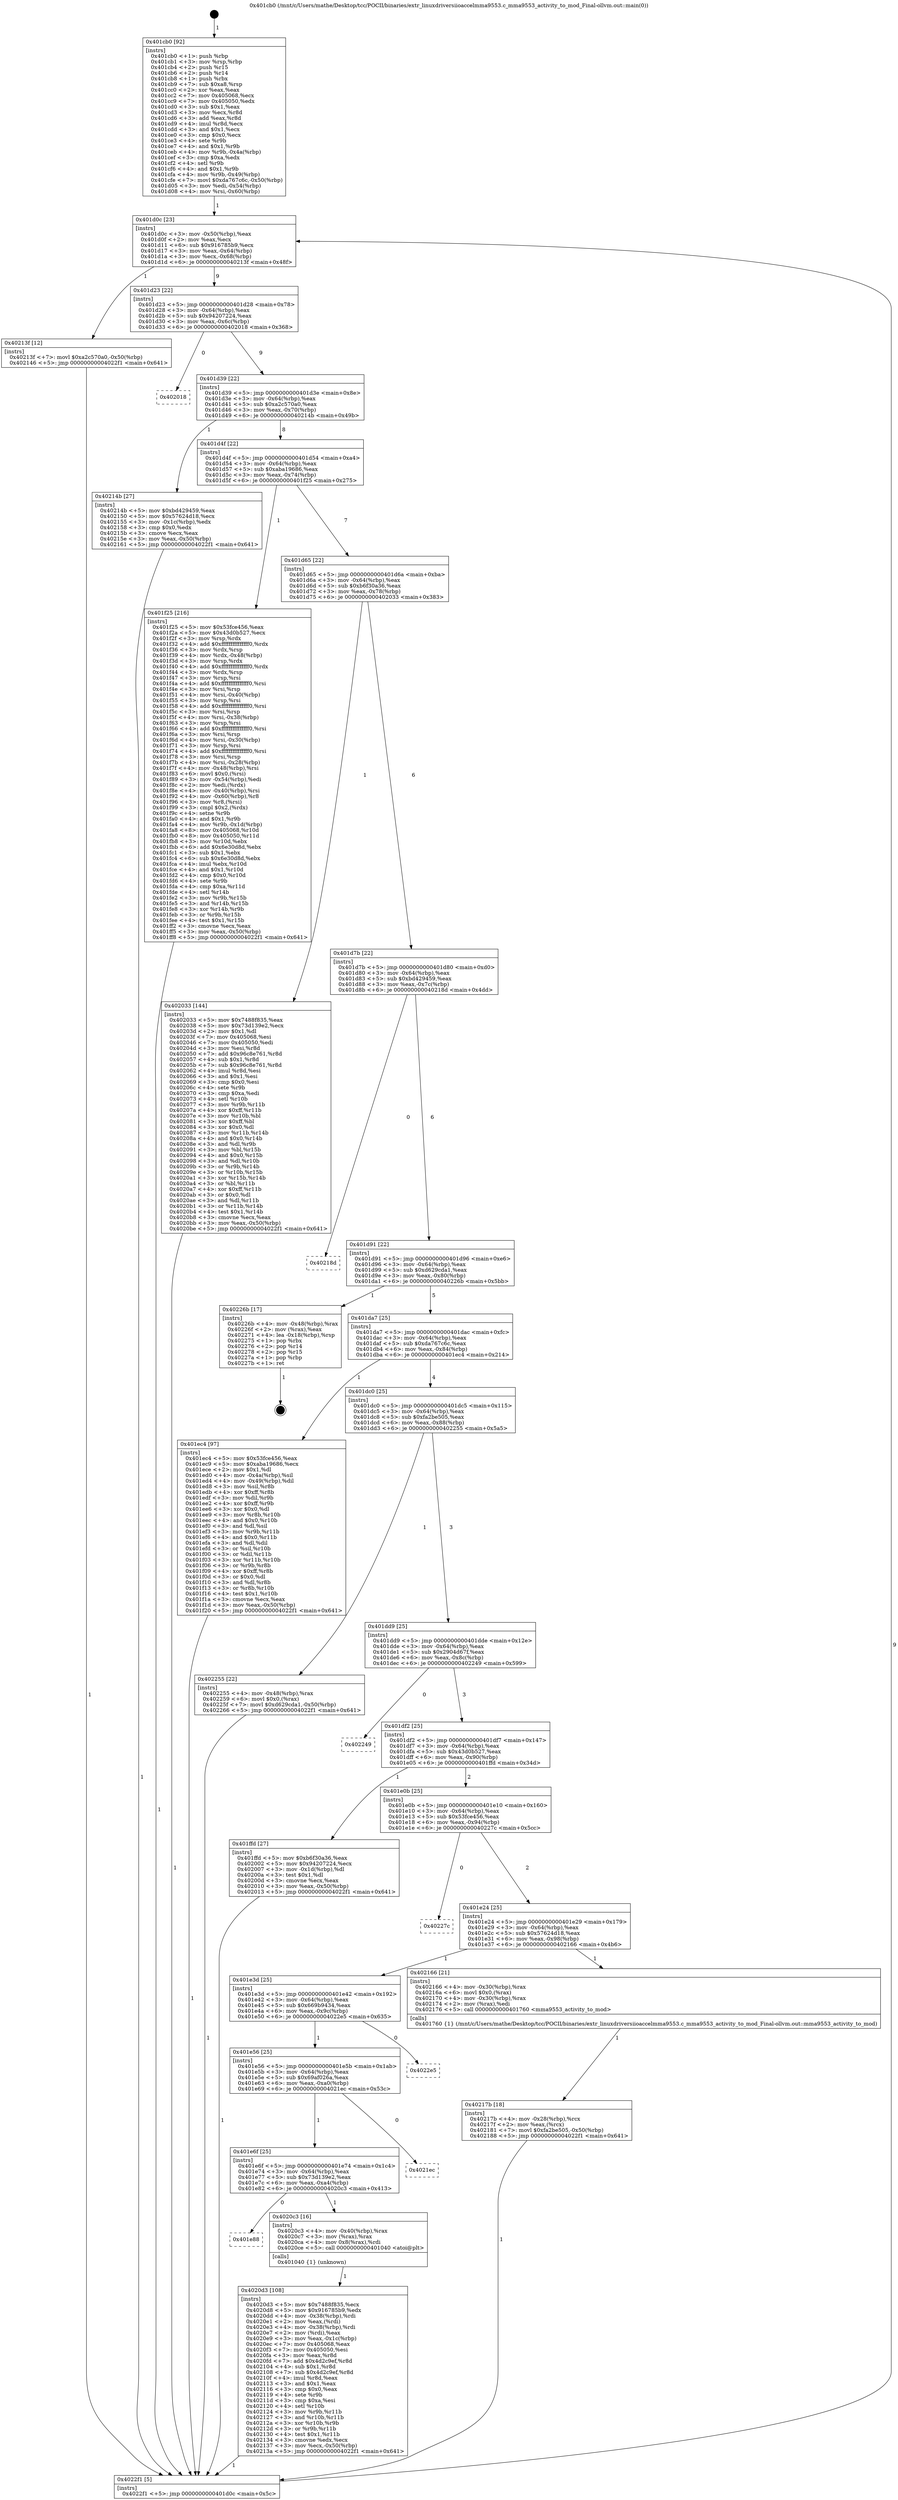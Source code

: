 digraph "0x401cb0" {
  label = "0x401cb0 (/mnt/c/Users/mathe/Desktop/tcc/POCII/binaries/extr_linuxdriversiioaccelmma9553.c_mma9553_activity_to_mod_Final-ollvm.out::main(0))"
  labelloc = "t"
  node[shape=record]

  Entry [label="",width=0.3,height=0.3,shape=circle,fillcolor=black,style=filled]
  "0x401d0c" [label="{
     0x401d0c [23]\l
     | [instrs]\l
     &nbsp;&nbsp;0x401d0c \<+3\>: mov -0x50(%rbp),%eax\l
     &nbsp;&nbsp;0x401d0f \<+2\>: mov %eax,%ecx\l
     &nbsp;&nbsp;0x401d11 \<+6\>: sub $0x916785b9,%ecx\l
     &nbsp;&nbsp;0x401d17 \<+3\>: mov %eax,-0x64(%rbp)\l
     &nbsp;&nbsp;0x401d1a \<+3\>: mov %ecx,-0x68(%rbp)\l
     &nbsp;&nbsp;0x401d1d \<+6\>: je 000000000040213f \<main+0x48f\>\l
  }"]
  "0x40213f" [label="{
     0x40213f [12]\l
     | [instrs]\l
     &nbsp;&nbsp;0x40213f \<+7\>: movl $0xa2c570a0,-0x50(%rbp)\l
     &nbsp;&nbsp;0x402146 \<+5\>: jmp 00000000004022f1 \<main+0x641\>\l
  }"]
  "0x401d23" [label="{
     0x401d23 [22]\l
     | [instrs]\l
     &nbsp;&nbsp;0x401d23 \<+5\>: jmp 0000000000401d28 \<main+0x78\>\l
     &nbsp;&nbsp;0x401d28 \<+3\>: mov -0x64(%rbp),%eax\l
     &nbsp;&nbsp;0x401d2b \<+5\>: sub $0x94207224,%eax\l
     &nbsp;&nbsp;0x401d30 \<+3\>: mov %eax,-0x6c(%rbp)\l
     &nbsp;&nbsp;0x401d33 \<+6\>: je 0000000000402018 \<main+0x368\>\l
  }"]
  Exit [label="",width=0.3,height=0.3,shape=circle,fillcolor=black,style=filled,peripheries=2]
  "0x402018" [label="{
     0x402018\l
  }", style=dashed]
  "0x401d39" [label="{
     0x401d39 [22]\l
     | [instrs]\l
     &nbsp;&nbsp;0x401d39 \<+5\>: jmp 0000000000401d3e \<main+0x8e\>\l
     &nbsp;&nbsp;0x401d3e \<+3\>: mov -0x64(%rbp),%eax\l
     &nbsp;&nbsp;0x401d41 \<+5\>: sub $0xa2c570a0,%eax\l
     &nbsp;&nbsp;0x401d46 \<+3\>: mov %eax,-0x70(%rbp)\l
     &nbsp;&nbsp;0x401d49 \<+6\>: je 000000000040214b \<main+0x49b\>\l
  }"]
  "0x40217b" [label="{
     0x40217b [18]\l
     | [instrs]\l
     &nbsp;&nbsp;0x40217b \<+4\>: mov -0x28(%rbp),%rcx\l
     &nbsp;&nbsp;0x40217f \<+2\>: mov %eax,(%rcx)\l
     &nbsp;&nbsp;0x402181 \<+7\>: movl $0xfa2be505,-0x50(%rbp)\l
     &nbsp;&nbsp;0x402188 \<+5\>: jmp 00000000004022f1 \<main+0x641\>\l
  }"]
  "0x40214b" [label="{
     0x40214b [27]\l
     | [instrs]\l
     &nbsp;&nbsp;0x40214b \<+5\>: mov $0xbd429459,%eax\l
     &nbsp;&nbsp;0x402150 \<+5\>: mov $0x57624d18,%ecx\l
     &nbsp;&nbsp;0x402155 \<+3\>: mov -0x1c(%rbp),%edx\l
     &nbsp;&nbsp;0x402158 \<+3\>: cmp $0x0,%edx\l
     &nbsp;&nbsp;0x40215b \<+3\>: cmove %ecx,%eax\l
     &nbsp;&nbsp;0x40215e \<+3\>: mov %eax,-0x50(%rbp)\l
     &nbsp;&nbsp;0x402161 \<+5\>: jmp 00000000004022f1 \<main+0x641\>\l
  }"]
  "0x401d4f" [label="{
     0x401d4f [22]\l
     | [instrs]\l
     &nbsp;&nbsp;0x401d4f \<+5\>: jmp 0000000000401d54 \<main+0xa4\>\l
     &nbsp;&nbsp;0x401d54 \<+3\>: mov -0x64(%rbp),%eax\l
     &nbsp;&nbsp;0x401d57 \<+5\>: sub $0xaba19686,%eax\l
     &nbsp;&nbsp;0x401d5c \<+3\>: mov %eax,-0x74(%rbp)\l
     &nbsp;&nbsp;0x401d5f \<+6\>: je 0000000000401f25 \<main+0x275\>\l
  }"]
  "0x4020d3" [label="{
     0x4020d3 [108]\l
     | [instrs]\l
     &nbsp;&nbsp;0x4020d3 \<+5\>: mov $0x7488f835,%ecx\l
     &nbsp;&nbsp;0x4020d8 \<+5\>: mov $0x916785b9,%edx\l
     &nbsp;&nbsp;0x4020dd \<+4\>: mov -0x38(%rbp),%rdi\l
     &nbsp;&nbsp;0x4020e1 \<+2\>: mov %eax,(%rdi)\l
     &nbsp;&nbsp;0x4020e3 \<+4\>: mov -0x38(%rbp),%rdi\l
     &nbsp;&nbsp;0x4020e7 \<+2\>: mov (%rdi),%eax\l
     &nbsp;&nbsp;0x4020e9 \<+3\>: mov %eax,-0x1c(%rbp)\l
     &nbsp;&nbsp;0x4020ec \<+7\>: mov 0x405068,%eax\l
     &nbsp;&nbsp;0x4020f3 \<+7\>: mov 0x405050,%esi\l
     &nbsp;&nbsp;0x4020fa \<+3\>: mov %eax,%r8d\l
     &nbsp;&nbsp;0x4020fd \<+7\>: add $0x4d2c9ef,%r8d\l
     &nbsp;&nbsp;0x402104 \<+4\>: sub $0x1,%r8d\l
     &nbsp;&nbsp;0x402108 \<+7\>: sub $0x4d2c9ef,%r8d\l
     &nbsp;&nbsp;0x40210f \<+4\>: imul %r8d,%eax\l
     &nbsp;&nbsp;0x402113 \<+3\>: and $0x1,%eax\l
     &nbsp;&nbsp;0x402116 \<+3\>: cmp $0x0,%eax\l
     &nbsp;&nbsp;0x402119 \<+4\>: sete %r9b\l
     &nbsp;&nbsp;0x40211d \<+3\>: cmp $0xa,%esi\l
     &nbsp;&nbsp;0x402120 \<+4\>: setl %r10b\l
     &nbsp;&nbsp;0x402124 \<+3\>: mov %r9b,%r11b\l
     &nbsp;&nbsp;0x402127 \<+3\>: and %r10b,%r11b\l
     &nbsp;&nbsp;0x40212a \<+3\>: xor %r10b,%r9b\l
     &nbsp;&nbsp;0x40212d \<+3\>: or %r9b,%r11b\l
     &nbsp;&nbsp;0x402130 \<+4\>: test $0x1,%r11b\l
     &nbsp;&nbsp;0x402134 \<+3\>: cmovne %edx,%ecx\l
     &nbsp;&nbsp;0x402137 \<+3\>: mov %ecx,-0x50(%rbp)\l
     &nbsp;&nbsp;0x40213a \<+5\>: jmp 00000000004022f1 \<main+0x641\>\l
  }"]
  "0x401f25" [label="{
     0x401f25 [216]\l
     | [instrs]\l
     &nbsp;&nbsp;0x401f25 \<+5\>: mov $0x53fce456,%eax\l
     &nbsp;&nbsp;0x401f2a \<+5\>: mov $0x43d0b527,%ecx\l
     &nbsp;&nbsp;0x401f2f \<+3\>: mov %rsp,%rdx\l
     &nbsp;&nbsp;0x401f32 \<+4\>: add $0xfffffffffffffff0,%rdx\l
     &nbsp;&nbsp;0x401f36 \<+3\>: mov %rdx,%rsp\l
     &nbsp;&nbsp;0x401f39 \<+4\>: mov %rdx,-0x48(%rbp)\l
     &nbsp;&nbsp;0x401f3d \<+3\>: mov %rsp,%rdx\l
     &nbsp;&nbsp;0x401f40 \<+4\>: add $0xfffffffffffffff0,%rdx\l
     &nbsp;&nbsp;0x401f44 \<+3\>: mov %rdx,%rsp\l
     &nbsp;&nbsp;0x401f47 \<+3\>: mov %rsp,%rsi\l
     &nbsp;&nbsp;0x401f4a \<+4\>: add $0xfffffffffffffff0,%rsi\l
     &nbsp;&nbsp;0x401f4e \<+3\>: mov %rsi,%rsp\l
     &nbsp;&nbsp;0x401f51 \<+4\>: mov %rsi,-0x40(%rbp)\l
     &nbsp;&nbsp;0x401f55 \<+3\>: mov %rsp,%rsi\l
     &nbsp;&nbsp;0x401f58 \<+4\>: add $0xfffffffffffffff0,%rsi\l
     &nbsp;&nbsp;0x401f5c \<+3\>: mov %rsi,%rsp\l
     &nbsp;&nbsp;0x401f5f \<+4\>: mov %rsi,-0x38(%rbp)\l
     &nbsp;&nbsp;0x401f63 \<+3\>: mov %rsp,%rsi\l
     &nbsp;&nbsp;0x401f66 \<+4\>: add $0xfffffffffffffff0,%rsi\l
     &nbsp;&nbsp;0x401f6a \<+3\>: mov %rsi,%rsp\l
     &nbsp;&nbsp;0x401f6d \<+4\>: mov %rsi,-0x30(%rbp)\l
     &nbsp;&nbsp;0x401f71 \<+3\>: mov %rsp,%rsi\l
     &nbsp;&nbsp;0x401f74 \<+4\>: add $0xfffffffffffffff0,%rsi\l
     &nbsp;&nbsp;0x401f78 \<+3\>: mov %rsi,%rsp\l
     &nbsp;&nbsp;0x401f7b \<+4\>: mov %rsi,-0x28(%rbp)\l
     &nbsp;&nbsp;0x401f7f \<+4\>: mov -0x48(%rbp),%rsi\l
     &nbsp;&nbsp;0x401f83 \<+6\>: movl $0x0,(%rsi)\l
     &nbsp;&nbsp;0x401f89 \<+3\>: mov -0x54(%rbp),%edi\l
     &nbsp;&nbsp;0x401f8c \<+2\>: mov %edi,(%rdx)\l
     &nbsp;&nbsp;0x401f8e \<+4\>: mov -0x40(%rbp),%rsi\l
     &nbsp;&nbsp;0x401f92 \<+4\>: mov -0x60(%rbp),%r8\l
     &nbsp;&nbsp;0x401f96 \<+3\>: mov %r8,(%rsi)\l
     &nbsp;&nbsp;0x401f99 \<+3\>: cmpl $0x2,(%rdx)\l
     &nbsp;&nbsp;0x401f9c \<+4\>: setne %r9b\l
     &nbsp;&nbsp;0x401fa0 \<+4\>: and $0x1,%r9b\l
     &nbsp;&nbsp;0x401fa4 \<+4\>: mov %r9b,-0x1d(%rbp)\l
     &nbsp;&nbsp;0x401fa8 \<+8\>: mov 0x405068,%r10d\l
     &nbsp;&nbsp;0x401fb0 \<+8\>: mov 0x405050,%r11d\l
     &nbsp;&nbsp;0x401fb8 \<+3\>: mov %r10d,%ebx\l
     &nbsp;&nbsp;0x401fbb \<+6\>: add $0x6e30d8d,%ebx\l
     &nbsp;&nbsp;0x401fc1 \<+3\>: sub $0x1,%ebx\l
     &nbsp;&nbsp;0x401fc4 \<+6\>: sub $0x6e30d8d,%ebx\l
     &nbsp;&nbsp;0x401fca \<+4\>: imul %ebx,%r10d\l
     &nbsp;&nbsp;0x401fce \<+4\>: and $0x1,%r10d\l
     &nbsp;&nbsp;0x401fd2 \<+4\>: cmp $0x0,%r10d\l
     &nbsp;&nbsp;0x401fd6 \<+4\>: sete %r9b\l
     &nbsp;&nbsp;0x401fda \<+4\>: cmp $0xa,%r11d\l
     &nbsp;&nbsp;0x401fde \<+4\>: setl %r14b\l
     &nbsp;&nbsp;0x401fe2 \<+3\>: mov %r9b,%r15b\l
     &nbsp;&nbsp;0x401fe5 \<+3\>: and %r14b,%r15b\l
     &nbsp;&nbsp;0x401fe8 \<+3\>: xor %r14b,%r9b\l
     &nbsp;&nbsp;0x401feb \<+3\>: or %r9b,%r15b\l
     &nbsp;&nbsp;0x401fee \<+4\>: test $0x1,%r15b\l
     &nbsp;&nbsp;0x401ff2 \<+3\>: cmovne %ecx,%eax\l
     &nbsp;&nbsp;0x401ff5 \<+3\>: mov %eax,-0x50(%rbp)\l
     &nbsp;&nbsp;0x401ff8 \<+5\>: jmp 00000000004022f1 \<main+0x641\>\l
  }"]
  "0x401d65" [label="{
     0x401d65 [22]\l
     | [instrs]\l
     &nbsp;&nbsp;0x401d65 \<+5\>: jmp 0000000000401d6a \<main+0xba\>\l
     &nbsp;&nbsp;0x401d6a \<+3\>: mov -0x64(%rbp),%eax\l
     &nbsp;&nbsp;0x401d6d \<+5\>: sub $0xb6f30a36,%eax\l
     &nbsp;&nbsp;0x401d72 \<+3\>: mov %eax,-0x78(%rbp)\l
     &nbsp;&nbsp;0x401d75 \<+6\>: je 0000000000402033 \<main+0x383\>\l
  }"]
  "0x401e88" [label="{
     0x401e88\l
  }", style=dashed]
  "0x402033" [label="{
     0x402033 [144]\l
     | [instrs]\l
     &nbsp;&nbsp;0x402033 \<+5\>: mov $0x7488f835,%eax\l
     &nbsp;&nbsp;0x402038 \<+5\>: mov $0x73d139e2,%ecx\l
     &nbsp;&nbsp;0x40203d \<+2\>: mov $0x1,%dl\l
     &nbsp;&nbsp;0x40203f \<+7\>: mov 0x405068,%esi\l
     &nbsp;&nbsp;0x402046 \<+7\>: mov 0x405050,%edi\l
     &nbsp;&nbsp;0x40204d \<+3\>: mov %esi,%r8d\l
     &nbsp;&nbsp;0x402050 \<+7\>: add $0x96c8e761,%r8d\l
     &nbsp;&nbsp;0x402057 \<+4\>: sub $0x1,%r8d\l
     &nbsp;&nbsp;0x40205b \<+7\>: sub $0x96c8e761,%r8d\l
     &nbsp;&nbsp;0x402062 \<+4\>: imul %r8d,%esi\l
     &nbsp;&nbsp;0x402066 \<+3\>: and $0x1,%esi\l
     &nbsp;&nbsp;0x402069 \<+3\>: cmp $0x0,%esi\l
     &nbsp;&nbsp;0x40206c \<+4\>: sete %r9b\l
     &nbsp;&nbsp;0x402070 \<+3\>: cmp $0xa,%edi\l
     &nbsp;&nbsp;0x402073 \<+4\>: setl %r10b\l
     &nbsp;&nbsp;0x402077 \<+3\>: mov %r9b,%r11b\l
     &nbsp;&nbsp;0x40207a \<+4\>: xor $0xff,%r11b\l
     &nbsp;&nbsp;0x40207e \<+3\>: mov %r10b,%bl\l
     &nbsp;&nbsp;0x402081 \<+3\>: xor $0xff,%bl\l
     &nbsp;&nbsp;0x402084 \<+3\>: xor $0x0,%dl\l
     &nbsp;&nbsp;0x402087 \<+3\>: mov %r11b,%r14b\l
     &nbsp;&nbsp;0x40208a \<+4\>: and $0x0,%r14b\l
     &nbsp;&nbsp;0x40208e \<+3\>: and %dl,%r9b\l
     &nbsp;&nbsp;0x402091 \<+3\>: mov %bl,%r15b\l
     &nbsp;&nbsp;0x402094 \<+4\>: and $0x0,%r15b\l
     &nbsp;&nbsp;0x402098 \<+3\>: and %dl,%r10b\l
     &nbsp;&nbsp;0x40209b \<+3\>: or %r9b,%r14b\l
     &nbsp;&nbsp;0x40209e \<+3\>: or %r10b,%r15b\l
     &nbsp;&nbsp;0x4020a1 \<+3\>: xor %r15b,%r14b\l
     &nbsp;&nbsp;0x4020a4 \<+3\>: or %bl,%r11b\l
     &nbsp;&nbsp;0x4020a7 \<+4\>: xor $0xff,%r11b\l
     &nbsp;&nbsp;0x4020ab \<+3\>: or $0x0,%dl\l
     &nbsp;&nbsp;0x4020ae \<+3\>: and %dl,%r11b\l
     &nbsp;&nbsp;0x4020b1 \<+3\>: or %r11b,%r14b\l
     &nbsp;&nbsp;0x4020b4 \<+4\>: test $0x1,%r14b\l
     &nbsp;&nbsp;0x4020b8 \<+3\>: cmovne %ecx,%eax\l
     &nbsp;&nbsp;0x4020bb \<+3\>: mov %eax,-0x50(%rbp)\l
     &nbsp;&nbsp;0x4020be \<+5\>: jmp 00000000004022f1 \<main+0x641\>\l
  }"]
  "0x401d7b" [label="{
     0x401d7b [22]\l
     | [instrs]\l
     &nbsp;&nbsp;0x401d7b \<+5\>: jmp 0000000000401d80 \<main+0xd0\>\l
     &nbsp;&nbsp;0x401d80 \<+3\>: mov -0x64(%rbp),%eax\l
     &nbsp;&nbsp;0x401d83 \<+5\>: sub $0xbd429459,%eax\l
     &nbsp;&nbsp;0x401d88 \<+3\>: mov %eax,-0x7c(%rbp)\l
     &nbsp;&nbsp;0x401d8b \<+6\>: je 000000000040218d \<main+0x4dd\>\l
  }"]
  "0x4020c3" [label="{
     0x4020c3 [16]\l
     | [instrs]\l
     &nbsp;&nbsp;0x4020c3 \<+4\>: mov -0x40(%rbp),%rax\l
     &nbsp;&nbsp;0x4020c7 \<+3\>: mov (%rax),%rax\l
     &nbsp;&nbsp;0x4020ca \<+4\>: mov 0x8(%rax),%rdi\l
     &nbsp;&nbsp;0x4020ce \<+5\>: call 0000000000401040 \<atoi@plt\>\l
     | [calls]\l
     &nbsp;&nbsp;0x401040 \{1\} (unknown)\l
  }"]
  "0x40218d" [label="{
     0x40218d\l
  }", style=dashed]
  "0x401d91" [label="{
     0x401d91 [22]\l
     | [instrs]\l
     &nbsp;&nbsp;0x401d91 \<+5\>: jmp 0000000000401d96 \<main+0xe6\>\l
     &nbsp;&nbsp;0x401d96 \<+3\>: mov -0x64(%rbp),%eax\l
     &nbsp;&nbsp;0x401d99 \<+5\>: sub $0xd629cda1,%eax\l
     &nbsp;&nbsp;0x401d9e \<+3\>: mov %eax,-0x80(%rbp)\l
     &nbsp;&nbsp;0x401da1 \<+6\>: je 000000000040226b \<main+0x5bb\>\l
  }"]
  "0x401e6f" [label="{
     0x401e6f [25]\l
     | [instrs]\l
     &nbsp;&nbsp;0x401e6f \<+5\>: jmp 0000000000401e74 \<main+0x1c4\>\l
     &nbsp;&nbsp;0x401e74 \<+3\>: mov -0x64(%rbp),%eax\l
     &nbsp;&nbsp;0x401e77 \<+5\>: sub $0x73d139e2,%eax\l
     &nbsp;&nbsp;0x401e7c \<+6\>: mov %eax,-0xa4(%rbp)\l
     &nbsp;&nbsp;0x401e82 \<+6\>: je 00000000004020c3 \<main+0x413\>\l
  }"]
  "0x40226b" [label="{
     0x40226b [17]\l
     | [instrs]\l
     &nbsp;&nbsp;0x40226b \<+4\>: mov -0x48(%rbp),%rax\l
     &nbsp;&nbsp;0x40226f \<+2\>: mov (%rax),%eax\l
     &nbsp;&nbsp;0x402271 \<+4\>: lea -0x18(%rbp),%rsp\l
     &nbsp;&nbsp;0x402275 \<+1\>: pop %rbx\l
     &nbsp;&nbsp;0x402276 \<+2\>: pop %r14\l
     &nbsp;&nbsp;0x402278 \<+2\>: pop %r15\l
     &nbsp;&nbsp;0x40227a \<+1\>: pop %rbp\l
     &nbsp;&nbsp;0x40227b \<+1\>: ret\l
  }"]
  "0x401da7" [label="{
     0x401da7 [25]\l
     | [instrs]\l
     &nbsp;&nbsp;0x401da7 \<+5\>: jmp 0000000000401dac \<main+0xfc\>\l
     &nbsp;&nbsp;0x401dac \<+3\>: mov -0x64(%rbp),%eax\l
     &nbsp;&nbsp;0x401daf \<+5\>: sub $0xda767c6c,%eax\l
     &nbsp;&nbsp;0x401db4 \<+6\>: mov %eax,-0x84(%rbp)\l
     &nbsp;&nbsp;0x401dba \<+6\>: je 0000000000401ec4 \<main+0x214\>\l
  }"]
  "0x4021ec" [label="{
     0x4021ec\l
  }", style=dashed]
  "0x401ec4" [label="{
     0x401ec4 [97]\l
     | [instrs]\l
     &nbsp;&nbsp;0x401ec4 \<+5\>: mov $0x53fce456,%eax\l
     &nbsp;&nbsp;0x401ec9 \<+5\>: mov $0xaba19686,%ecx\l
     &nbsp;&nbsp;0x401ece \<+2\>: mov $0x1,%dl\l
     &nbsp;&nbsp;0x401ed0 \<+4\>: mov -0x4a(%rbp),%sil\l
     &nbsp;&nbsp;0x401ed4 \<+4\>: mov -0x49(%rbp),%dil\l
     &nbsp;&nbsp;0x401ed8 \<+3\>: mov %sil,%r8b\l
     &nbsp;&nbsp;0x401edb \<+4\>: xor $0xff,%r8b\l
     &nbsp;&nbsp;0x401edf \<+3\>: mov %dil,%r9b\l
     &nbsp;&nbsp;0x401ee2 \<+4\>: xor $0xff,%r9b\l
     &nbsp;&nbsp;0x401ee6 \<+3\>: xor $0x0,%dl\l
     &nbsp;&nbsp;0x401ee9 \<+3\>: mov %r8b,%r10b\l
     &nbsp;&nbsp;0x401eec \<+4\>: and $0x0,%r10b\l
     &nbsp;&nbsp;0x401ef0 \<+3\>: and %dl,%sil\l
     &nbsp;&nbsp;0x401ef3 \<+3\>: mov %r9b,%r11b\l
     &nbsp;&nbsp;0x401ef6 \<+4\>: and $0x0,%r11b\l
     &nbsp;&nbsp;0x401efa \<+3\>: and %dl,%dil\l
     &nbsp;&nbsp;0x401efd \<+3\>: or %sil,%r10b\l
     &nbsp;&nbsp;0x401f00 \<+3\>: or %dil,%r11b\l
     &nbsp;&nbsp;0x401f03 \<+3\>: xor %r11b,%r10b\l
     &nbsp;&nbsp;0x401f06 \<+3\>: or %r9b,%r8b\l
     &nbsp;&nbsp;0x401f09 \<+4\>: xor $0xff,%r8b\l
     &nbsp;&nbsp;0x401f0d \<+3\>: or $0x0,%dl\l
     &nbsp;&nbsp;0x401f10 \<+3\>: and %dl,%r8b\l
     &nbsp;&nbsp;0x401f13 \<+3\>: or %r8b,%r10b\l
     &nbsp;&nbsp;0x401f16 \<+4\>: test $0x1,%r10b\l
     &nbsp;&nbsp;0x401f1a \<+3\>: cmovne %ecx,%eax\l
     &nbsp;&nbsp;0x401f1d \<+3\>: mov %eax,-0x50(%rbp)\l
     &nbsp;&nbsp;0x401f20 \<+5\>: jmp 00000000004022f1 \<main+0x641\>\l
  }"]
  "0x401dc0" [label="{
     0x401dc0 [25]\l
     | [instrs]\l
     &nbsp;&nbsp;0x401dc0 \<+5\>: jmp 0000000000401dc5 \<main+0x115\>\l
     &nbsp;&nbsp;0x401dc5 \<+3\>: mov -0x64(%rbp),%eax\l
     &nbsp;&nbsp;0x401dc8 \<+5\>: sub $0xfa2be505,%eax\l
     &nbsp;&nbsp;0x401dcd \<+6\>: mov %eax,-0x88(%rbp)\l
     &nbsp;&nbsp;0x401dd3 \<+6\>: je 0000000000402255 \<main+0x5a5\>\l
  }"]
  "0x4022f1" [label="{
     0x4022f1 [5]\l
     | [instrs]\l
     &nbsp;&nbsp;0x4022f1 \<+5\>: jmp 0000000000401d0c \<main+0x5c\>\l
  }"]
  "0x401cb0" [label="{
     0x401cb0 [92]\l
     | [instrs]\l
     &nbsp;&nbsp;0x401cb0 \<+1\>: push %rbp\l
     &nbsp;&nbsp;0x401cb1 \<+3\>: mov %rsp,%rbp\l
     &nbsp;&nbsp;0x401cb4 \<+2\>: push %r15\l
     &nbsp;&nbsp;0x401cb6 \<+2\>: push %r14\l
     &nbsp;&nbsp;0x401cb8 \<+1\>: push %rbx\l
     &nbsp;&nbsp;0x401cb9 \<+7\>: sub $0xa8,%rsp\l
     &nbsp;&nbsp;0x401cc0 \<+2\>: xor %eax,%eax\l
     &nbsp;&nbsp;0x401cc2 \<+7\>: mov 0x405068,%ecx\l
     &nbsp;&nbsp;0x401cc9 \<+7\>: mov 0x405050,%edx\l
     &nbsp;&nbsp;0x401cd0 \<+3\>: sub $0x1,%eax\l
     &nbsp;&nbsp;0x401cd3 \<+3\>: mov %ecx,%r8d\l
     &nbsp;&nbsp;0x401cd6 \<+3\>: add %eax,%r8d\l
     &nbsp;&nbsp;0x401cd9 \<+4\>: imul %r8d,%ecx\l
     &nbsp;&nbsp;0x401cdd \<+3\>: and $0x1,%ecx\l
     &nbsp;&nbsp;0x401ce0 \<+3\>: cmp $0x0,%ecx\l
     &nbsp;&nbsp;0x401ce3 \<+4\>: sete %r9b\l
     &nbsp;&nbsp;0x401ce7 \<+4\>: and $0x1,%r9b\l
     &nbsp;&nbsp;0x401ceb \<+4\>: mov %r9b,-0x4a(%rbp)\l
     &nbsp;&nbsp;0x401cef \<+3\>: cmp $0xa,%edx\l
     &nbsp;&nbsp;0x401cf2 \<+4\>: setl %r9b\l
     &nbsp;&nbsp;0x401cf6 \<+4\>: and $0x1,%r9b\l
     &nbsp;&nbsp;0x401cfa \<+4\>: mov %r9b,-0x49(%rbp)\l
     &nbsp;&nbsp;0x401cfe \<+7\>: movl $0xda767c6c,-0x50(%rbp)\l
     &nbsp;&nbsp;0x401d05 \<+3\>: mov %edi,-0x54(%rbp)\l
     &nbsp;&nbsp;0x401d08 \<+4\>: mov %rsi,-0x60(%rbp)\l
  }"]
  "0x401e56" [label="{
     0x401e56 [25]\l
     | [instrs]\l
     &nbsp;&nbsp;0x401e56 \<+5\>: jmp 0000000000401e5b \<main+0x1ab\>\l
     &nbsp;&nbsp;0x401e5b \<+3\>: mov -0x64(%rbp),%eax\l
     &nbsp;&nbsp;0x401e5e \<+5\>: sub $0x69af026a,%eax\l
     &nbsp;&nbsp;0x401e63 \<+6\>: mov %eax,-0xa0(%rbp)\l
     &nbsp;&nbsp;0x401e69 \<+6\>: je 00000000004021ec \<main+0x53c\>\l
  }"]
  "0x402255" [label="{
     0x402255 [22]\l
     | [instrs]\l
     &nbsp;&nbsp;0x402255 \<+4\>: mov -0x48(%rbp),%rax\l
     &nbsp;&nbsp;0x402259 \<+6\>: movl $0x0,(%rax)\l
     &nbsp;&nbsp;0x40225f \<+7\>: movl $0xd629cda1,-0x50(%rbp)\l
     &nbsp;&nbsp;0x402266 \<+5\>: jmp 00000000004022f1 \<main+0x641\>\l
  }"]
  "0x401dd9" [label="{
     0x401dd9 [25]\l
     | [instrs]\l
     &nbsp;&nbsp;0x401dd9 \<+5\>: jmp 0000000000401dde \<main+0x12e\>\l
     &nbsp;&nbsp;0x401dde \<+3\>: mov -0x64(%rbp),%eax\l
     &nbsp;&nbsp;0x401de1 \<+5\>: sub $0x2904d67f,%eax\l
     &nbsp;&nbsp;0x401de6 \<+6\>: mov %eax,-0x8c(%rbp)\l
     &nbsp;&nbsp;0x401dec \<+6\>: je 0000000000402249 \<main+0x599\>\l
  }"]
  "0x4022e5" [label="{
     0x4022e5\l
  }", style=dashed]
  "0x402249" [label="{
     0x402249\l
  }", style=dashed]
  "0x401df2" [label="{
     0x401df2 [25]\l
     | [instrs]\l
     &nbsp;&nbsp;0x401df2 \<+5\>: jmp 0000000000401df7 \<main+0x147\>\l
     &nbsp;&nbsp;0x401df7 \<+3\>: mov -0x64(%rbp),%eax\l
     &nbsp;&nbsp;0x401dfa \<+5\>: sub $0x43d0b527,%eax\l
     &nbsp;&nbsp;0x401dff \<+6\>: mov %eax,-0x90(%rbp)\l
     &nbsp;&nbsp;0x401e05 \<+6\>: je 0000000000401ffd \<main+0x34d\>\l
  }"]
  "0x401e3d" [label="{
     0x401e3d [25]\l
     | [instrs]\l
     &nbsp;&nbsp;0x401e3d \<+5\>: jmp 0000000000401e42 \<main+0x192\>\l
     &nbsp;&nbsp;0x401e42 \<+3\>: mov -0x64(%rbp),%eax\l
     &nbsp;&nbsp;0x401e45 \<+5\>: sub $0x669b9434,%eax\l
     &nbsp;&nbsp;0x401e4a \<+6\>: mov %eax,-0x9c(%rbp)\l
     &nbsp;&nbsp;0x401e50 \<+6\>: je 00000000004022e5 \<main+0x635\>\l
  }"]
  "0x401ffd" [label="{
     0x401ffd [27]\l
     | [instrs]\l
     &nbsp;&nbsp;0x401ffd \<+5\>: mov $0xb6f30a36,%eax\l
     &nbsp;&nbsp;0x402002 \<+5\>: mov $0x94207224,%ecx\l
     &nbsp;&nbsp;0x402007 \<+3\>: mov -0x1d(%rbp),%dl\l
     &nbsp;&nbsp;0x40200a \<+3\>: test $0x1,%dl\l
     &nbsp;&nbsp;0x40200d \<+3\>: cmovne %ecx,%eax\l
     &nbsp;&nbsp;0x402010 \<+3\>: mov %eax,-0x50(%rbp)\l
     &nbsp;&nbsp;0x402013 \<+5\>: jmp 00000000004022f1 \<main+0x641\>\l
  }"]
  "0x401e0b" [label="{
     0x401e0b [25]\l
     | [instrs]\l
     &nbsp;&nbsp;0x401e0b \<+5\>: jmp 0000000000401e10 \<main+0x160\>\l
     &nbsp;&nbsp;0x401e10 \<+3\>: mov -0x64(%rbp),%eax\l
     &nbsp;&nbsp;0x401e13 \<+5\>: sub $0x53fce456,%eax\l
     &nbsp;&nbsp;0x401e18 \<+6\>: mov %eax,-0x94(%rbp)\l
     &nbsp;&nbsp;0x401e1e \<+6\>: je 000000000040227c \<main+0x5cc\>\l
  }"]
  "0x402166" [label="{
     0x402166 [21]\l
     | [instrs]\l
     &nbsp;&nbsp;0x402166 \<+4\>: mov -0x30(%rbp),%rax\l
     &nbsp;&nbsp;0x40216a \<+6\>: movl $0x0,(%rax)\l
     &nbsp;&nbsp;0x402170 \<+4\>: mov -0x30(%rbp),%rax\l
     &nbsp;&nbsp;0x402174 \<+2\>: mov (%rax),%edi\l
     &nbsp;&nbsp;0x402176 \<+5\>: call 0000000000401760 \<mma9553_activity_to_mod\>\l
     | [calls]\l
     &nbsp;&nbsp;0x401760 \{1\} (/mnt/c/Users/mathe/Desktop/tcc/POCII/binaries/extr_linuxdriversiioaccelmma9553.c_mma9553_activity_to_mod_Final-ollvm.out::mma9553_activity_to_mod)\l
  }"]
  "0x40227c" [label="{
     0x40227c\l
  }", style=dashed]
  "0x401e24" [label="{
     0x401e24 [25]\l
     | [instrs]\l
     &nbsp;&nbsp;0x401e24 \<+5\>: jmp 0000000000401e29 \<main+0x179\>\l
     &nbsp;&nbsp;0x401e29 \<+3\>: mov -0x64(%rbp),%eax\l
     &nbsp;&nbsp;0x401e2c \<+5\>: sub $0x57624d18,%eax\l
     &nbsp;&nbsp;0x401e31 \<+6\>: mov %eax,-0x98(%rbp)\l
     &nbsp;&nbsp;0x401e37 \<+6\>: je 0000000000402166 \<main+0x4b6\>\l
  }"]
  Entry -> "0x401cb0" [label=" 1"]
  "0x401d0c" -> "0x40213f" [label=" 1"]
  "0x401d0c" -> "0x401d23" [label=" 9"]
  "0x40226b" -> Exit [label=" 1"]
  "0x401d23" -> "0x402018" [label=" 0"]
  "0x401d23" -> "0x401d39" [label=" 9"]
  "0x402255" -> "0x4022f1" [label=" 1"]
  "0x401d39" -> "0x40214b" [label=" 1"]
  "0x401d39" -> "0x401d4f" [label=" 8"]
  "0x40217b" -> "0x4022f1" [label=" 1"]
  "0x401d4f" -> "0x401f25" [label=" 1"]
  "0x401d4f" -> "0x401d65" [label=" 7"]
  "0x402166" -> "0x40217b" [label=" 1"]
  "0x401d65" -> "0x402033" [label=" 1"]
  "0x401d65" -> "0x401d7b" [label=" 6"]
  "0x40214b" -> "0x4022f1" [label=" 1"]
  "0x401d7b" -> "0x40218d" [label=" 0"]
  "0x401d7b" -> "0x401d91" [label=" 6"]
  "0x40213f" -> "0x4022f1" [label=" 1"]
  "0x401d91" -> "0x40226b" [label=" 1"]
  "0x401d91" -> "0x401da7" [label=" 5"]
  "0x4020c3" -> "0x4020d3" [label=" 1"]
  "0x401da7" -> "0x401ec4" [label=" 1"]
  "0x401da7" -> "0x401dc0" [label=" 4"]
  "0x401ec4" -> "0x4022f1" [label=" 1"]
  "0x401cb0" -> "0x401d0c" [label=" 1"]
  "0x4022f1" -> "0x401d0c" [label=" 9"]
  "0x401f25" -> "0x4022f1" [label=" 1"]
  "0x401e6f" -> "0x401e88" [label=" 0"]
  "0x401dc0" -> "0x402255" [label=" 1"]
  "0x401dc0" -> "0x401dd9" [label=" 3"]
  "0x4020d3" -> "0x4022f1" [label=" 1"]
  "0x401dd9" -> "0x402249" [label=" 0"]
  "0x401dd9" -> "0x401df2" [label=" 3"]
  "0x401e56" -> "0x401e6f" [label=" 1"]
  "0x401df2" -> "0x401ffd" [label=" 1"]
  "0x401df2" -> "0x401e0b" [label=" 2"]
  "0x401ffd" -> "0x4022f1" [label=" 1"]
  "0x402033" -> "0x4022f1" [label=" 1"]
  "0x401e6f" -> "0x4020c3" [label=" 1"]
  "0x401e0b" -> "0x40227c" [label=" 0"]
  "0x401e0b" -> "0x401e24" [label=" 2"]
  "0x401e3d" -> "0x401e56" [label=" 1"]
  "0x401e24" -> "0x402166" [label=" 1"]
  "0x401e24" -> "0x401e3d" [label=" 1"]
  "0x401e56" -> "0x4021ec" [label=" 0"]
  "0x401e3d" -> "0x4022e5" [label=" 0"]
}
